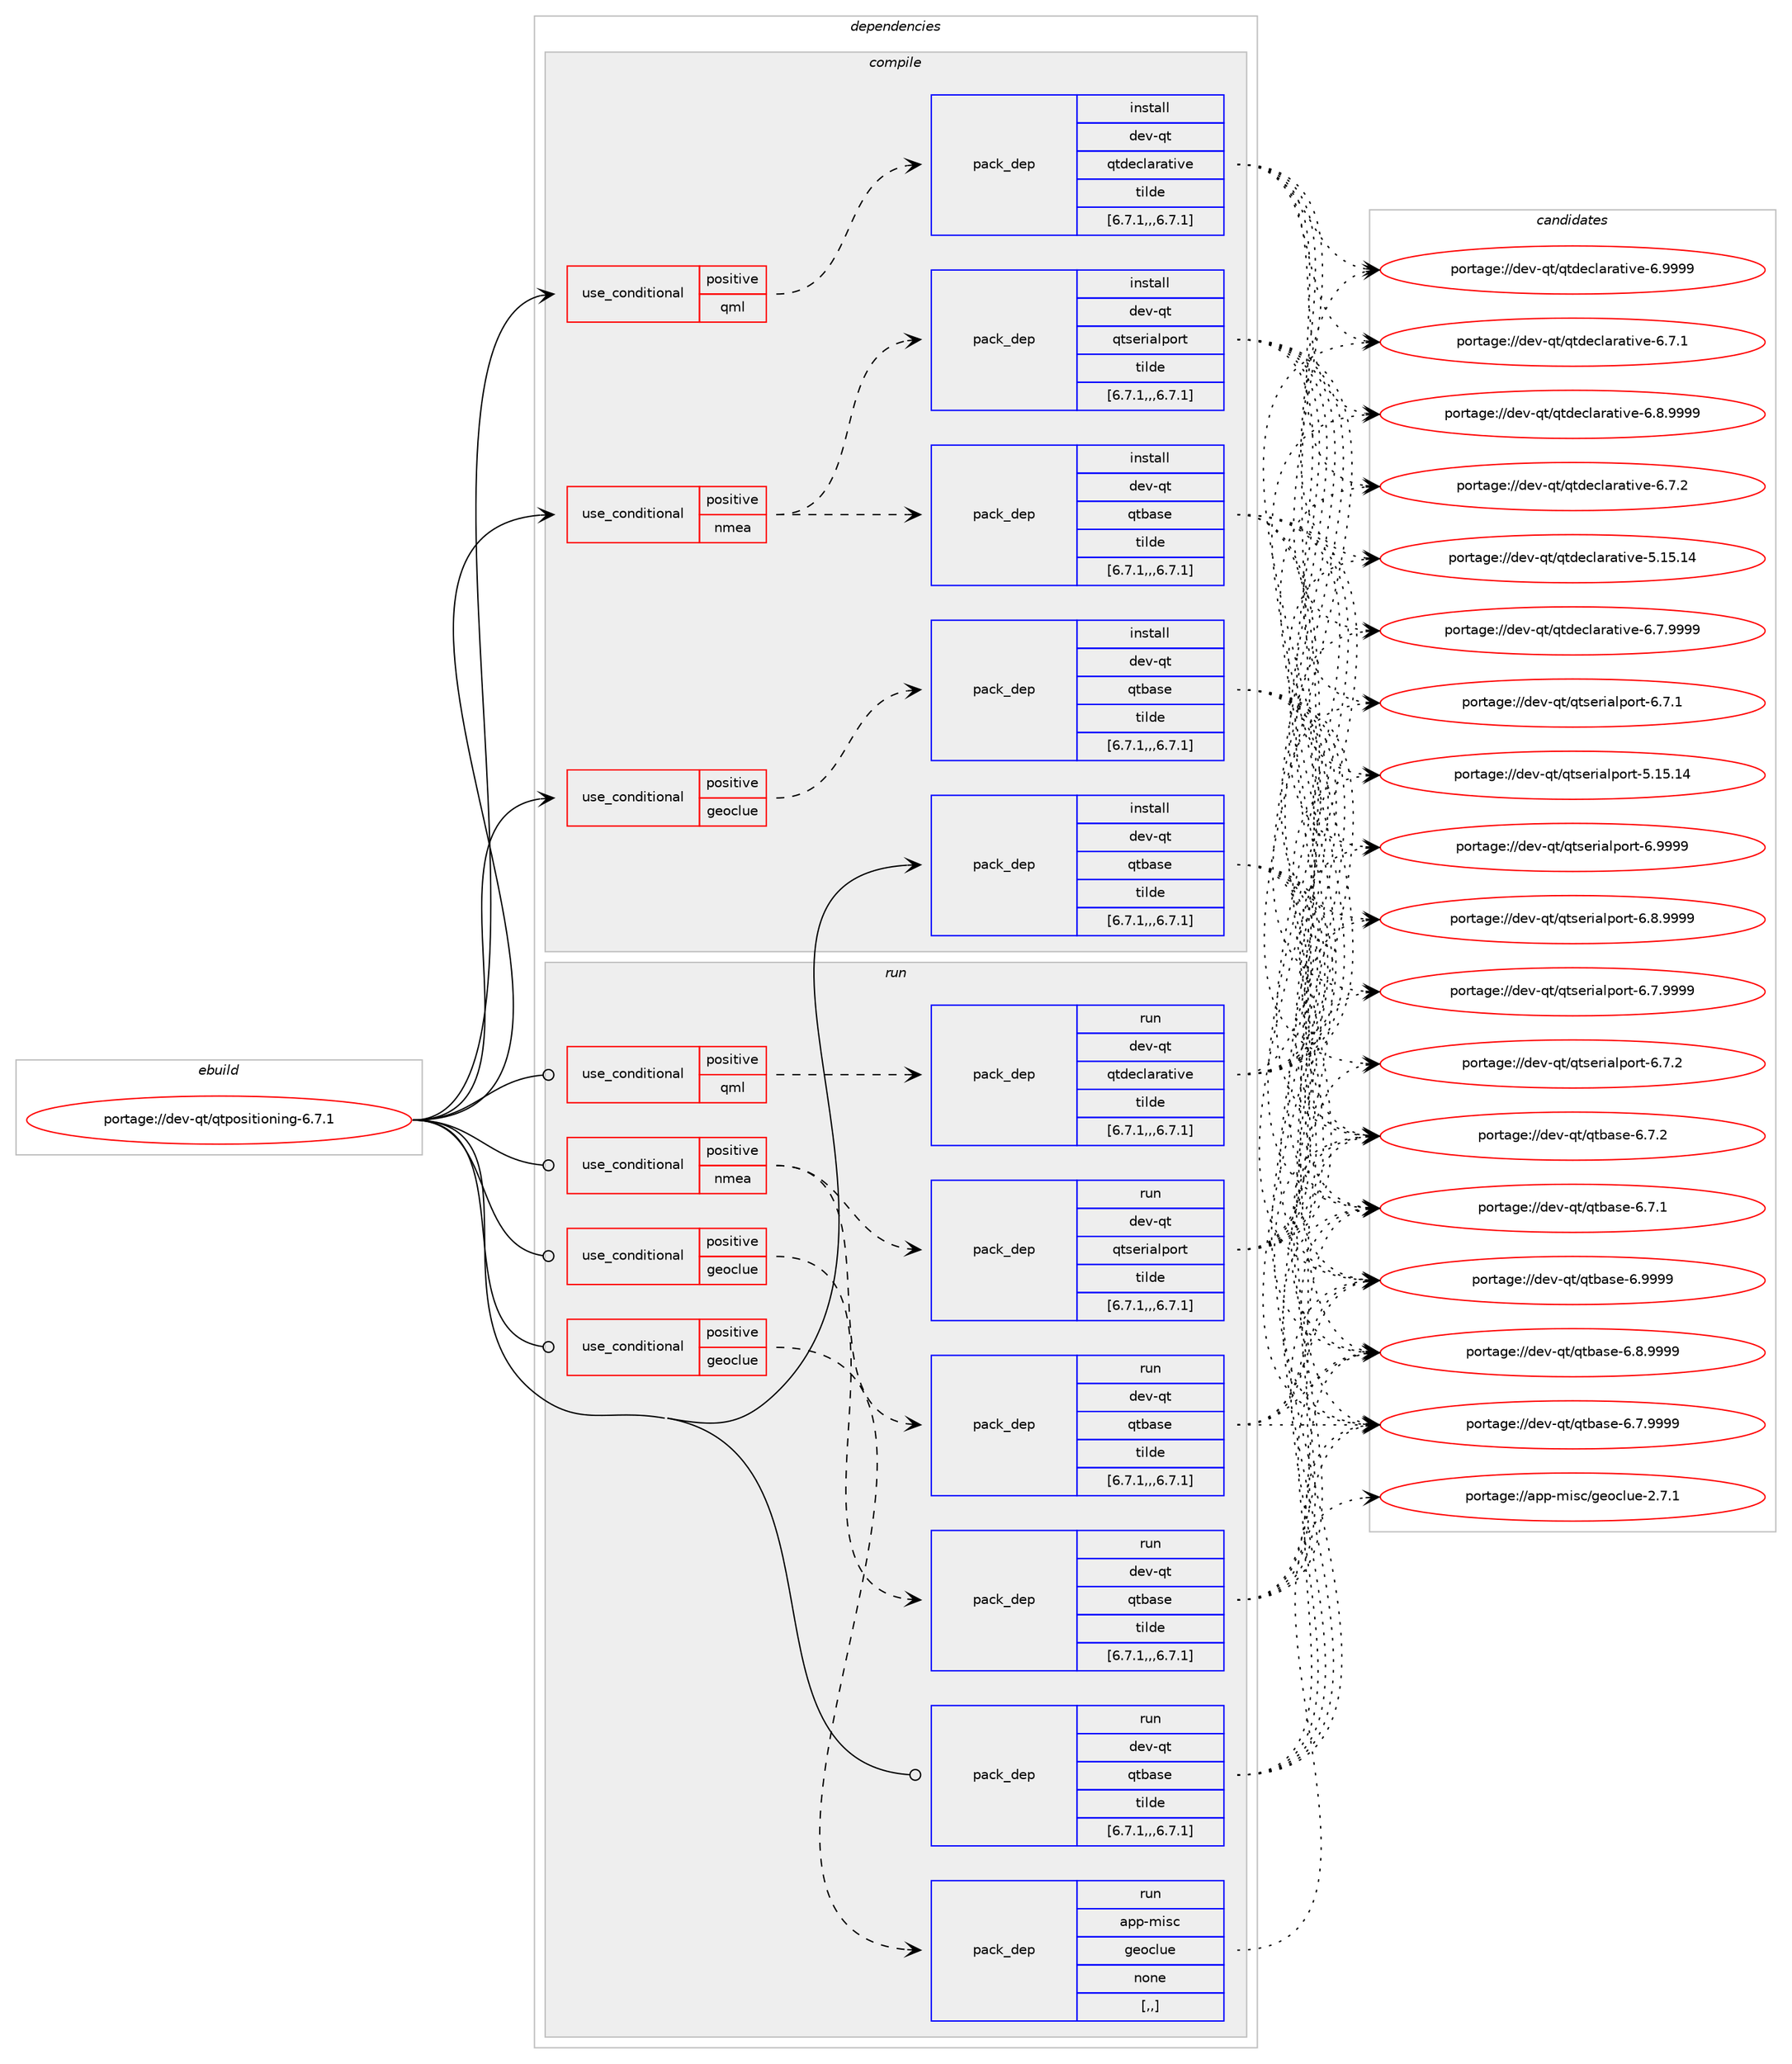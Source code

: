digraph prolog {

# *************
# Graph options
# *************

newrank=true;
concentrate=true;
compound=true;
graph [rankdir=LR,fontname=Helvetica,fontsize=10,ranksep=1.5];#, ranksep=2.5, nodesep=0.2];
edge  [arrowhead=vee];
node  [fontname=Helvetica,fontsize=10];

# **********
# The ebuild
# **********

subgraph cluster_leftcol {
color=gray;
rank=same;
label=<<i>ebuild</i>>;
id [label="portage://dev-qt/qtpositioning-6.7.1", color=red, width=4, href="../dev-qt/qtpositioning-6.7.1.svg"];
}

# ****************
# The dependencies
# ****************

subgraph cluster_midcol {
color=gray;
label=<<i>dependencies</i>>;
subgraph cluster_compile {
fillcolor="#eeeeee";
style=filled;
label=<<i>compile</i>>;
subgraph cond41988 {
dependency169533 [label=<<TABLE BORDER="0" CELLBORDER="1" CELLSPACING="0" CELLPADDING="4"><TR><TD ROWSPAN="3" CELLPADDING="10">use_conditional</TD></TR><TR><TD>positive</TD></TR><TR><TD>geoclue</TD></TR></TABLE>>, shape=none, color=red];
subgraph pack126284 {
dependency169534 [label=<<TABLE BORDER="0" CELLBORDER="1" CELLSPACING="0" CELLPADDING="4" WIDTH="220"><TR><TD ROWSPAN="6" CELLPADDING="30">pack_dep</TD></TR><TR><TD WIDTH="110">install</TD></TR><TR><TD>dev-qt</TD></TR><TR><TD>qtbase</TD></TR><TR><TD>tilde</TD></TR><TR><TD>[6.7.1,,,6.7.1]</TD></TR></TABLE>>, shape=none, color=blue];
}
dependency169533:e -> dependency169534:w [weight=20,style="dashed",arrowhead="vee"];
}
id:e -> dependency169533:w [weight=20,style="solid",arrowhead="vee"];
subgraph cond41989 {
dependency169535 [label=<<TABLE BORDER="0" CELLBORDER="1" CELLSPACING="0" CELLPADDING="4"><TR><TD ROWSPAN="3" CELLPADDING="10">use_conditional</TD></TR><TR><TD>positive</TD></TR><TR><TD>nmea</TD></TR></TABLE>>, shape=none, color=red];
subgraph pack126285 {
dependency169536 [label=<<TABLE BORDER="0" CELLBORDER="1" CELLSPACING="0" CELLPADDING="4" WIDTH="220"><TR><TD ROWSPAN="6" CELLPADDING="30">pack_dep</TD></TR><TR><TD WIDTH="110">install</TD></TR><TR><TD>dev-qt</TD></TR><TR><TD>qtbase</TD></TR><TR><TD>tilde</TD></TR><TR><TD>[6.7.1,,,6.7.1]</TD></TR></TABLE>>, shape=none, color=blue];
}
dependency169535:e -> dependency169536:w [weight=20,style="dashed",arrowhead="vee"];
subgraph pack126286 {
dependency169537 [label=<<TABLE BORDER="0" CELLBORDER="1" CELLSPACING="0" CELLPADDING="4" WIDTH="220"><TR><TD ROWSPAN="6" CELLPADDING="30">pack_dep</TD></TR><TR><TD WIDTH="110">install</TD></TR><TR><TD>dev-qt</TD></TR><TR><TD>qtserialport</TD></TR><TR><TD>tilde</TD></TR><TR><TD>[6.7.1,,,6.7.1]</TD></TR></TABLE>>, shape=none, color=blue];
}
dependency169535:e -> dependency169537:w [weight=20,style="dashed",arrowhead="vee"];
}
id:e -> dependency169535:w [weight=20,style="solid",arrowhead="vee"];
subgraph cond41990 {
dependency169538 [label=<<TABLE BORDER="0" CELLBORDER="1" CELLSPACING="0" CELLPADDING="4"><TR><TD ROWSPAN="3" CELLPADDING="10">use_conditional</TD></TR><TR><TD>positive</TD></TR><TR><TD>qml</TD></TR></TABLE>>, shape=none, color=red];
subgraph pack126287 {
dependency169539 [label=<<TABLE BORDER="0" CELLBORDER="1" CELLSPACING="0" CELLPADDING="4" WIDTH="220"><TR><TD ROWSPAN="6" CELLPADDING="30">pack_dep</TD></TR><TR><TD WIDTH="110">install</TD></TR><TR><TD>dev-qt</TD></TR><TR><TD>qtdeclarative</TD></TR><TR><TD>tilde</TD></TR><TR><TD>[6.7.1,,,6.7.1]</TD></TR></TABLE>>, shape=none, color=blue];
}
dependency169538:e -> dependency169539:w [weight=20,style="dashed",arrowhead="vee"];
}
id:e -> dependency169538:w [weight=20,style="solid",arrowhead="vee"];
subgraph pack126288 {
dependency169540 [label=<<TABLE BORDER="0" CELLBORDER="1" CELLSPACING="0" CELLPADDING="4" WIDTH="220"><TR><TD ROWSPAN="6" CELLPADDING="30">pack_dep</TD></TR><TR><TD WIDTH="110">install</TD></TR><TR><TD>dev-qt</TD></TR><TR><TD>qtbase</TD></TR><TR><TD>tilde</TD></TR><TR><TD>[6.7.1,,,6.7.1]</TD></TR></TABLE>>, shape=none, color=blue];
}
id:e -> dependency169540:w [weight=20,style="solid",arrowhead="vee"];
}
subgraph cluster_compileandrun {
fillcolor="#eeeeee";
style=filled;
label=<<i>compile and run</i>>;
}
subgraph cluster_run {
fillcolor="#eeeeee";
style=filled;
label=<<i>run</i>>;
subgraph cond41991 {
dependency169541 [label=<<TABLE BORDER="0" CELLBORDER="1" CELLSPACING="0" CELLPADDING="4"><TR><TD ROWSPAN="3" CELLPADDING="10">use_conditional</TD></TR><TR><TD>positive</TD></TR><TR><TD>geoclue</TD></TR></TABLE>>, shape=none, color=red];
subgraph pack126289 {
dependency169542 [label=<<TABLE BORDER="0" CELLBORDER="1" CELLSPACING="0" CELLPADDING="4" WIDTH="220"><TR><TD ROWSPAN="6" CELLPADDING="30">pack_dep</TD></TR><TR><TD WIDTH="110">run</TD></TR><TR><TD>app-misc</TD></TR><TR><TD>geoclue</TD></TR><TR><TD>none</TD></TR><TR><TD>[,,]</TD></TR></TABLE>>, shape=none, color=blue];
}
dependency169541:e -> dependency169542:w [weight=20,style="dashed",arrowhead="vee"];
}
id:e -> dependency169541:w [weight=20,style="solid",arrowhead="odot"];
subgraph cond41992 {
dependency169543 [label=<<TABLE BORDER="0" CELLBORDER="1" CELLSPACING="0" CELLPADDING="4"><TR><TD ROWSPAN="3" CELLPADDING="10">use_conditional</TD></TR><TR><TD>positive</TD></TR><TR><TD>geoclue</TD></TR></TABLE>>, shape=none, color=red];
subgraph pack126290 {
dependency169544 [label=<<TABLE BORDER="0" CELLBORDER="1" CELLSPACING="0" CELLPADDING="4" WIDTH="220"><TR><TD ROWSPAN="6" CELLPADDING="30">pack_dep</TD></TR><TR><TD WIDTH="110">run</TD></TR><TR><TD>dev-qt</TD></TR><TR><TD>qtbase</TD></TR><TR><TD>tilde</TD></TR><TR><TD>[6.7.1,,,6.7.1]</TD></TR></TABLE>>, shape=none, color=blue];
}
dependency169543:e -> dependency169544:w [weight=20,style="dashed",arrowhead="vee"];
}
id:e -> dependency169543:w [weight=20,style="solid",arrowhead="odot"];
subgraph cond41993 {
dependency169545 [label=<<TABLE BORDER="0" CELLBORDER="1" CELLSPACING="0" CELLPADDING="4"><TR><TD ROWSPAN="3" CELLPADDING="10">use_conditional</TD></TR><TR><TD>positive</TD></TR><TR><TD>nmea</TD></TR></TABLE>>, shape=none, color=red];
subgraph pack126291 {
dependency169546 [label=<<TABLE BORDER="0" CELLBORDER="1" CELLSPACING="0" CELLPADDING="4" WIDTH="220"><TR><TD ROWSPAN="6" CELLPADDING="30">pack_dep</TD></TR><TR><TD WIDTH="110">run</TD></TR><TR><TD>dev-qt</TD></TR><TR><TD>qtbase</TD></TR><TR><TD>tilde</TD></TR><TR><TD>[6.7.1,,,6.7.1]</TD></TR></TABLE>>, shape=none, color=blue];
}
dependency169545:e -> dependency169546:w [weight=20,style="dashed",arrowhead="vee"];
subgraph pack126292 {
dependency169547 [label=<<TABLE BORDER="0" CELLBORDER="1" CELLSPACING="0" CELLPADDING="4" WIDTH="220"><TR><TD ROWSPAN="6" CELLPADDING="30">pack_dep</TD></TR><TR><TD WIDTH="110">run</TD></TR><TR><TD>dev-qt</TD></TR><TR><TD>qtserialport</TD></TR><TR><TD>tilde</TD></TR><TR><TD>[6.7.1,,,6.7.1]</TD></TR></TABLE>>, shape=none, color=blue];
}
dependency169545:e -> dependency169547:w [weight=20,style="dashed",arrowhead="vee"];
}
id:e -> dependency169545:w [weight=20,style="solid",arrowhead="odot"];
subgraph cond41994 {
dependency169548 [label=<<TABLE BORDER="0" CELLBORDER="1" CELLSPACING="0" CELLPADDING="4"><TR><TD ROWSPAN="3" CELLPADDING="10">use_conditional</TD></TR><TR><TD>positive</TD></TR><TR><TD>qml</TD></TR></TABLE>>, shape=none, color=red];
subgraph pack126293 {
dependency169549 [label=<<TABLE BORDER="0" CELLBORDER="1" CELLSPACING="0" CELLPADDING="4" WIDTH="220"><TR><TD ROWSPAN="6" CELLPADDING="30">pack_dep</TD></TR><TR><TD WIDTH="110">run</TD></TR><TR><TD>dev-qt</TD></TR><TR><TD>qtdeclarative</TD></TR><TR><TD>tilde</TD></TR><TR><TD>[6.7.1,,,6.7.1]</TD></TR></TABLE>>, shape=none, color=blue];
}
dependency169548:e -> dependency169549:w [weight=20,style="dashed",arrowhead="vee"];
}
id:e -> dependency169548:w [weight=20,style="solid",arrowhead="odot"];
subgraph pack126294 {
dependency169550 [label=<<TABLE BORDER="0" CELLBORDER="1" CELLSPACING="0" CELLPADDING="4" WIDTH="220"><TR><TD ROWSPAN="6" CELLPADDING="30">pack_dep</TD></TR><TR><TD WIDTH="110">run</TD></TR><TR><TD>dev-qt</TD></TR><TR><TD>qtbase</TD></TR><TR><TD>tilde</TD></TR><TR><TD>[6.7.1,,,6.7.1]</TD></TR></TABLE>>, shape=none, color=blue];
}
id:e -> dependency169550:w [weight=20,style="solid",arrowhead="odot"];
}
}

# **************
# The candidates
# **************

subgraph cluster_choices {
rank=same;
color=gray;
label=<<i>candidates</i>>;

subgraph choice126284 {
color=black;
nodesep=1;
choice1001011184511311647113116989711510145544657575757 [label="portage://dev-qt/qtbase-6.9999", color=red, width=4,href="../dev-qt/qtbase-6.9999.svg"];
choice10010111845113116471131169897115101455446564657575757 [label="portage://dev-qt/qtbase-6.8.9999", color=red, width=4,href="../dev-qt/qtbase-6.8.9999.svg"];
choice10010111845113116471131169897115101455446554657575757 [label="portage://dev-qt/qtbase-6.7.9999", color=red, width=4,href="../dev-qt/qtbase-6.7.9999.svg"];
choice10010111845113116471131169897115101455446554650 [label="portage://dev-qt/qtbase-6.7.2", color=red, width=4,href="../dev-qt/qtbase-6.7.2.svg"];
choice10010111845113116471131169897115101455446554649 [label="portage://dev-qt/qtbase-6.7.1", color=red, width=4,href="../dev-qt/qtbase-6.7.1.svg"];
dependency169534:e -> choice1001011184511311647113116989711510145544657575757:w [style=dotted,weight="100"];
dependency169534:e -> choice10010111845113116471131169897115101455446564657575757:w [style=dotted,weight="100"];
dependency169534:e -> choice10010111845113116471131169897115101455446554657575757:w [style=dotted,weight="100"];
dependency169534:e -> choice10010111845113116471131169897115101455446554650:w [style=dotted,weight="100"];
dependency169534:e -> choice10010111845113116471131169897115101455446554649:w [style=dotted,weight="100"];
}
subgraph choice126285 {
color=black;
nodesep=1;
choice1001011184511311647113116989711510145544657575757 [label="portage://dev-qt/qtbase-6.9999", color=red, width=4,href="../dev-qt/qtbase-6.9999.svg"];
choice10010111845113116471131169897115101455446564657575757 [label="portage://dev-qt/qtbase-6.8.9999", color=red, width=4,href="../dev-qt/qtbase-6.8.9999.svg"];
choice10010111845113116471131169897115101455446554657575757 [label="portage://dev-qt/qtbase-6.7.9999", color=red, width=4,href="../dev-qt/qtbase-6.7.9999.svg"];
choice10010111845113116471131169897115101455446554650 [label="portage://dev-qt/qtbase-6.7.2", color=red, width=4,href="../dev-qt/qtbase-6.7.2.svg"];
choice10010111845113116471131169897115101455446554649 [label="portage://dev-qt/qtbase-6.7.1", color=red, width=4,href="../dev-qt/qtbase-6.7.1.svg"];
dependency169536:e -> choice1001011184511311647113116989711510145544657575757:w [style=dotted,weight="100"];
dependency169536:e -> choice10010111845113116471131169897115101455446564657575757:w [style=dotted,weight="100"];
dependency169536:e -> choice10010111845113116471131169897115101455446554657575757:w [style=dotted,weight="100"];
dependency169536:e -> choice10010111845113116471131169897115101455446554650:w [style=dotted,weight="100"];
dependency169536:e -> choice10010111845113116471131169897115101455446554649:w [style=dotted,weight="100"];
}
subgraph choice126286 {
color=black;
nodesep=1;
choice10010111845113116471131161151011141059710811211111411645544657575757 [label="portage://dev-qt/qtserialport-6.9999", color=red, width=4,href="../dev-qt/qtserialport-6.9999.svg"];
choice100101118451131164711311611510111410597108112111114116455446564657575757 [label="portage://dev-qt/qtserialport-6.8.9999", color=red, width=4,href="../dev-qt/qtserialport-6.8.9999.svg"];
choice100101118451131164711311611510111410597108112111114116455446554657575757 [label="portage://dev-qt/qtserialport-6.7.9999", color=red, width=4,href="../dev-qt/qtserialport-6.7.9999.svg"];
choice100101118451131164711311611510111410597108112111114116455446554650 [label="portage://dev-qt/qtserialport-6.7.2", color=red, width=4,href="../dev-qt/qtserialport-6.7.2.svg"];
choice100101118451131164711311611510111410597108112111114116455446554649 [label="portage://dev-qt/qtserialport-6.7.1", color=red, width=4,href="../dev-qt/qtserialport-6.7.1.svg"];
choice1001011184511311647113116115101114105971081121111141164553464953464952 [label="portage://dev-qt/qtserialport-5.15.14", color=red, width=4,href="../dev-qt/qtserialport-5.15.14.svg"];
dependency169537:e -> choice10010111845113116471131161151011141059710811211111411645544657575757:w [style=dotted,weight="100"];
dependency169537:e -> choice100101118451131164711311611510111410597108112111114116455446564657575757:w [style=dotted,weight="100"];
dependency169537:e -> choice100101118451131164711311611510111410597108112111114116455446554657575757:w [style=dotted,weight="100"];
dependency169537:e -> choice100101118451131164711311611510111410597108112111114116455446554650:w [style=dotted,weight="100"];
dependency169537:e -> choice100101118451131164711311611510111410597108112111114116455446554649:w [style=dotted,weight="100"];
dependency169537:e -> choice1001011184511311647113116115101114105971081121111141164553464953464952:w [style=dotted,weight="100"];
}
subgraph choice126287 {
color=black;
nodesep=1;
choice100101118451131164711311610010199108971149711610511810145544657575757 [label="portage://dev-qt/qtdeclarative-6.9999", color=red, width=4,href="../dev-qt/qtdeclarative-6.9999.svg"];
choice1001011184511311647113116100101991089711497116105118101455446564657575757 [label="portage://dev-qt/qtdeclarative-6.8.9999", color=red, width=4,href="../dev-qt/qtdeclarative-6.8.9999.svg"];
choice1001011184511311647113116100101991089711497116105118101455446554657575757 [label="portage://dev-qt/qtdeclarative-6.7.9999", color=red, width=4,href="../dev-qt/qtdeclarative-6.7.9999.svg"];
choice1001011184511311647113116100101991089711497116105118101455446554650 [label="portage://dev-qt/qtdeclarative-6.7.2", color=red, width=4,href="../dev-qt/qtdeclarative-6.7.2.svg"];
choice1001011184511311647113116100101991089711497116105118101455446554649 [label="portage://dev-qt/qtdeclarative-6.7.1", color=red, width=4,href="../dev-qt/qtdeclarative-6.7.1.svg"];
choice10010111845113116471131161001019910897114971161051181014553464953464952 [label="portage://dev-qt/qtdeclarative-5.15.14", color=red, width=4,href="../dev-qt/qtdeclarative-5.15.14.svg"];
dependency169539:e -> choice100101118451131164711311610010199108971149711610511810145544657575757:w [style=dotted,weight="100"];
dependency169539:e -> choice1001011184511311647113116100101991089711497116105118101455446564657575757:w [style=dotted,weight="100"];
dependency169539:e -> choice1001011184511311647113116100101991089711497116105118101455446554657575757:w [style=dotted,weight="100"];
dependency169539:e -> choice1001011184511311647113116100101991089711497116105118101455446554650:w [style=dotted,weight="100"];
dependency169539:e -> choice1001011184511311647113116100101991089711497116105118101455446554649:w [style=dotted,weight="100"];
dependency169539:e -> choice10010111845113116471131161001019910897114971161051181014553464953464952:w [style=dotted,weight="100"];
}
subgraph choice126288 {
color=black;
nodesep=1;
choice1001011184511311647113116989711510145544657575757 [label="portage://dev-qt/qtbase-6.9999", color=red, width=4,href="../dev-qt/qtbase-6.9999.svg"];
choice10010111845113116471131169897115101455446564657575757 [label="portage://dev-qt/qtbase-6.8.9999", color=red, width=4,href="../dev-qt/qtbase-6.8.9999.svg"];
choice10010111845113116471131169897115101455446554657575757 [label="portage://dev-qt/qtbase-6.7.9999", color=red, width=4,href="../dev-qt/qtbase-6.7.9999.svg"];
choice10010111845113116471131169897115101455446554650 [label="portage://dev-qt/qtbase-6.7.2", color=red, width=4,href="../dev-qt/qtbase-6.7.2.svg"];
choice10010111845113116471131169897115101455446554649 [label="portage://dev-qt/qtbase-6.7.1", color=red, width=4,href="../dev-qt/qtbase-6.7.1.svg"];
dependency169540:e -> choice1001011184511311647113116989711510145544657575757:w [style=dotted,weight="100"];
dependency169540:e -> choice10010111845113116471131169897115101455446564657575757:w [style=dotted,weight="100"];
dependency169540:e -> choice10010111845113116471131169897115101455446554657575757:w [style=dotted,weight="100"];
dependency169540:e -> choice10010111845113116471131169897115101455446554650:w [style=dotted,weight="100"];
dependency169540:e -> choice10010111845113116471131169897115101455446554649:w [style=dotted,weight="100"];
}
subgraph choice126289 {
color=black;
nodesep=1;
choice9711211245109105115994710310111199108117101455046554649 [label="portage://app-misc/geoclue-2.7.1", color=red, width=4,href="../app-misc/geoclue-2.7.1.svg"];
dependency169542:e -> choice9711211245109105115994710310111199108117101455046554649:w [style=dotted,weight="100"];
}
subgraph choice126290 {
color=black;
nodesep=1;
choice1001011184511311647113116989711510145544657575757 [label="portage://dev-qt/qtbase-6.9999", color=red, width=4,href="../dev-qt/qtbase-6.9999.svg"];
choice10010111845113116471131169897115101455446564657575757 [label="portage://dev-qt/qtbase-6.8.9999", color=red, width=4,href="../dev-qt/qtbase-6.8.9999.svg"];
choice10010111845113116471131169897115101455446554657575757 [label="portage://dev-qt/qtbase-6.7.9999", color=red, width=4,href="../dev-qt/qtbase-6.7.9999.svg"];
choice10010111845113116471131169897115101455446554650 [label="portage://dev-qt/qtbase-6.7.2", color=red, width=4,href="../dev-qt/qtbase-6.7.2.svg"];
choice10010111845113116471131169897115101455446554649 [label="portage://dev-qt/qtbase-6.7.1", color=red, width=4,href="../dev-qt/qtbase-6.7.1.svg"];
dependency169544:e -> choice1001011184511311647113116989711510145544657575757:w [style=dotted,weight="100"];
dependency169544:e -> choice10010111845113116471131169897115101455446564657575757:w [style=dotted,weight="100"];
dependency169544:e -> choice10010111845113116471131169897115101455446554657575757:w [style=dotted,weight="100"];
dependency169544:e -> choice10010111845113116471131169897115101455446554650:w [style=dotted,weight="100"];
dependency169544:e -> choice10010111845113116471131169897115101455446554649:w [style=dotted,weight="100"];
}
subgraph choice126291 {
color=black;
nodesep=1;
choice1001011184511311647113116989711510145544657575757 [label="portage://dev-qt/qtbase-6.9999", color=red, width=4,href="../dev-qt/qtbase-6.9999.svg"];
choice10010111845113116471131169897115101455446564657575757 [label="portage://dev-qt/qtbase-6.8.9999", color=red, width=4,href="../dev-qt/qtbase-6.8.9999.svg"];
choice10010111845113116471131169897115101455446554657575757 [label="portage://dev-qt/qtbase-6.7.9999", color=red, width=4,href="../dev-qt/qtbase-6.7.9999.svg"];
choice10010111845113116471131169897115101455446554650 [label="portage://dev-qt/qtbase-6.7.2", color=red, width=4,href="../dev-qt/qtbase-6.7.2.svg"];
choice10010111845113116471131169897115101455446554649 [label="portage://dev-qt/qtbase-6.7.1", color=red, width=4,href="../dev-qt/qtbase-6.7.1.svg"];
dependency169546:e -> choice1001011184511311647113116989711510145544657575757:w [style=dotted,weight="100"];
dependency169546:e -> choice10010111845113116471131169897115101455446564657575757:w [style=dotted,weight="100"];
dependency169546:e -> choice10010111845113116471131169897115101455446554657575757:w [style=dotted,weight="100"];
dependency169546:e -> choice10010111845113116471131169897115101455446554650:w [style=dotted,weight="100"];
dependency169546:e -> choice10010111845113116471131169897115101455446554649:w [style=dotted,weight="100"];
}
subgraph choice126292 {
color=black;
nodesep=1;
choice10010111845113116471131161151011141059710811211111411645544657575757 [label="portage://dev-qt/qtserialport-6.9999", color=red, width=4,href="../dev-qt/qtserialport-6.9999.svg"];
choice100101118451131164711311611510111410597108112111114116455446564657575757 [label="portage://dev-qt/qtserialport-6.8.9999", color=red, width=4,href="../dev-qt/qtserialport-6.8.9999.svg"];
choice100101118451131164711311611510111410597108112111114116455446554657575757 [label="portage://dev-qt/qtserialport-6.7.9999", color=red, width=4,href="../dev-qt/qtserialport-6.7.9999.svg"];
choice100101118451131164711311611510111410597108112111114116455446554650 [label="portage://dev-qt/qtserialport-6.7.2", color=red, width=4,href="../dev-qt/qtserialport-6.7.2.svg"];
choice100101118451131164711311611510111410597108112111114116455446554649 [label="portage://dev-qt/qtserialport-6.7.1", color=red, width=4,href="../dev-qt/qtserialport-6.7.1.svg"];
choice1001011184511311647113116115101114105971081121111141164553464953464952 [label="portage://dev-qt/qtserialport-5.15.14", color=red, width=4,href="../dev-qt/qtserialport-5.15.14.svg"];
dependency169547:e -> choice10010111845113116471131161151011141059710811211111411645544657575757:w [style=dotted,weight="100"];
dependency169547:e -> choice100101118451131164711311611510111410597108112111114116455446564657575757:w [style=dotted,weight="100"];
dependency169547:e -> choice100101118451131164711311611510111410597108112111114116455446554657575757:w [style=dotted,weight="100"];
dependency169547:e -> choice100101118451131164711311611510111410597108112111114116455446554650:w [style=dotted,weight="100"];
dependency169547:e -> choice100101118451131164711311611510111410597108112111114116455446554649:w [style=dotted,weight="100"];
dependency169547:e -> choice1001011184511311647113116115101114105971081121111141164553464953464952:w [style=dotted,weight="100"];
}
subgraph choice126293 {
color=black;
nodesep=1;
choice100101118451131164711311610010199108971149711610511810145544657575757 [label="portage://dev-qt/qtdeclarative-6.9999", color=red, width=4,href="../dev-qt/qtdeclarative-6.9999.svg"];
choice1001011184511311647113116100101991089711497116105118101455446564657575757 [label="portage://dev-qt/qtdeclarative-6.8.9999", color=red, width=4,href="../dev-qt/qtdeclarative-6.8.9999.svg"];
choice1001011184511311647113116100101991089711497116105118101455446554657575757 [label="portage://dev-qt/qtdeclarative-6.7.9999", color=red, width=4,href="../dev-qt/qtdeclarative-6.7.9999.svg"];
choice1001011184511311647113116100101991089711497116105118101455446554650 [label="portage://dev-qt/qtdeclarative-6.7.2", color=red, width=4,href="../dev-qt/qtdeclarative-6.7.2.svg"];
choice1001011184511311647113116100101991089711497116105118101455446554649 [label="portage://dev-qt/qtdeclarative-6.7.1", color=red, width=4,href="../dev-qt/qtdeclarative-6.7.1.svg"];
choice10010111845113116471131161001019910897114971161051181014553464953464952 [label="portage://dev-qt/qtdeclarative-5.15.14", color=red, width=4,href="../dev-qt/qtdeclarative-5.15.14.svg"];
dependency169549:e -> choice100101118451131164711311610010199108971149711610511810145544657575757:w [style=dotted,weight="100"];
dependency169549:e -> choice1001011184511311647113116100101991089711497116105118101455446564657575757:w [style=dotted,weight="100"];
dependency169549:e -> choice1001011184511311647113116100101991089711497116105118101455446554657575757:w [style=dotted,weight="100"];
dependency169549:e -> choice1001011184511311647113116100101991089711497116105118101455446554650:w [style=dotted,weight="100"];
dependency169549:e -> choice1001011184511311647113116100101991089711497116105118101455446554649:w [style=dotted,weight="100"];
dependency169549:e -> choice10010111845113116471131161001019910897114971161051181014553464953464952:w [style=dotted,weight="100"];
}
subgraph choice126294 {
color=black;
nodesep=1;
choice1001011184511311647113116989711510145544657575757 [label="portage://dev-qt/qtbase-6.9999", color=red, width=4,href="../dev-qt/qtbase-6.9999.svg"];
choice10010111845113116471131169897115101455446564657575757 [label="portage://dev-qt/qtbase-6.8.9999", color=red, width=4,href="../dev-qt/qtbase-6.8.9999.svg"];
choice10010111845113116471131169897115101455446554657575757 [label="portage://dev-qt/qtbase-6.7.9999", color=red, width=4,href="../dev-qt/qtbase-6.7.9999.svg"];
choice10010111845113116471131169897115101455446554650 [label="portage://dev-qt/qtbase-6.7.2", color=red, width=4,href="../dev-qt/qtbase-6.7.2.svg"];
choice10010111845113116471131169897115101455446554649 [label="portage://dev-qt/qtbase-6.7.1", color=red, width=4,href="../dev-qt/qtbase-6.7.1.svg"];
dependency169550:e -> choice1001011184511311647113116989711510145544657575757:w [style=dotted,weight="100"];
dependency169550:e -> choice10010111845113116471131169897115101455446564657575757:w [style=dotted,weight="100"];
dependency169550:e -> choice10010111845113116471131169897115101455446554657575757:w [style=dotted,weight="100"];
dependency169550:e -> choice10010111845113116471131169897115101455446554650:w [style=dotted,weight="100"];
dependency169550:e -> choice10010111845113116471131169897115101455446554649:w [style=dotted,weight="100"];
}
}

}
